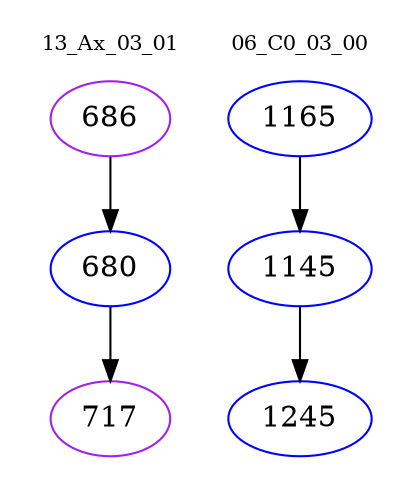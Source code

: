 digraph{
subgraph cluster_0 {
color = white
label = "13_Ax_03_01";
fontsize=10;
T0_686 [label="686", color="purple"]
T0_686 -> T0_680 [color="black"]
T0_680 [label="680", color="blue"]
T0_680 -> T0_717 [color="black"]
T0_717 [label="717", color="purple"]
}
subgraph cluster_1 {
color = white
label = "06_C0_03_00";
fontsize=10;
T1_1165 [label="1165", color="blue"]
T1_1165 -> T1_1145 [color="black"]
T1_1145 [label="1145", color="blue"]
T1_1145 -> T1_1245 [color="black"]
T1_1245 [label="1245", color="blue"]
}
}
